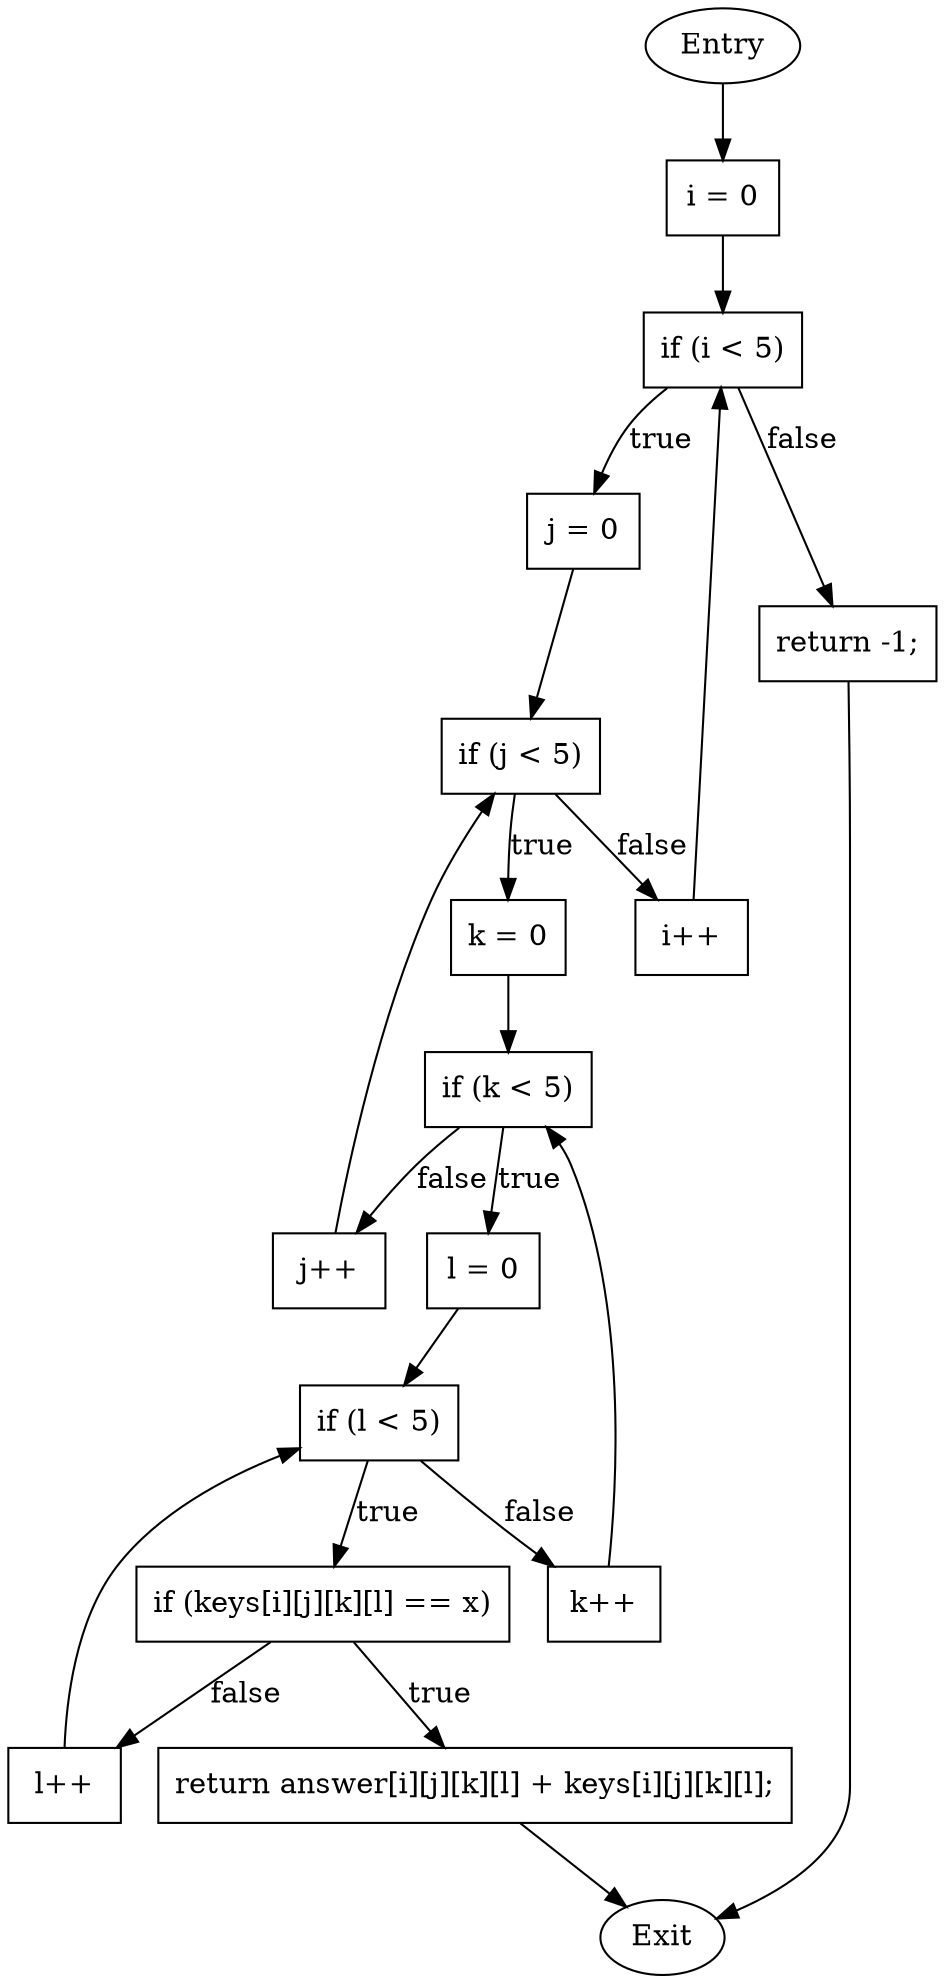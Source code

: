 digraph CFG_foo {
  node [shape=box];
  entry [label="Entry", shape=ellipse];
  exit [label="Exit", shape=ellipse];
  BB0 [label="i = 0"];
  BB1 [label="if (i < 5)"];
  BB2 [label="j = 0"];
  BB3 [label="if (j < 5)"];
  BB4 [label="k = 0"];
  BB5 [label="if (k < 5)"];
  BB6 [label="l = 0"];
  BB7 [label="if (l < 5)"];
  BB8 [label="if (keys[i][j][k][l] == x)"];
  BB9 [label="l++"];
  BB10 [label="k++"];
  BB11 [label="j++"];
  BB12 [label="i++"];
  BB13 [label="return -1;"];
  BB14 [label="return answer[i][j][k][l] + keys[i][j][k][l];"];

  entry -> BB0;
  BB0 -> BB1;
  BB1 -> BB2 [label="true"];
  BB1 -> BB13 [label="false"];
  BB2 -> BB3;
  BB3 -> BB4 [label="true"];
  BB3 -> BB12 [label="false"];
  BB4 -> BB5;
  BB5 -> BB6 [label="true"];
  BB5 -> BB11 [label="false"];
  BB6 -> BB7;
  BB7 -> BB8 [label="true"];
  BB7 -> BB10 [label="false"];
  BB8 -> BB14 [label="true"];
  BB8 -> BB9 [label="false"];
  BB9 -> BB7;
  BB10 -> BB5;
  BB11 -> BB3;
  BB12 -> BB1;
  BB13 -> exit;
  BB14 -> exit;
}
